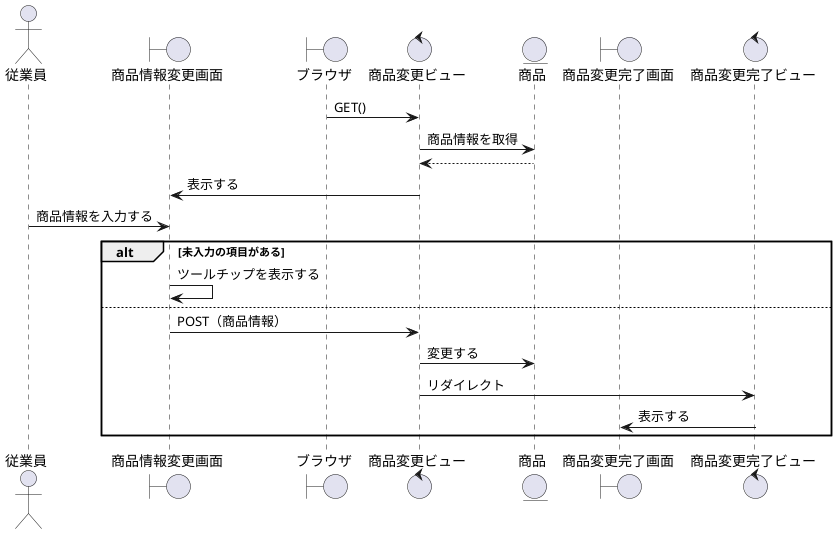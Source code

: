 @startuml syouhin_henkou
actor "従業員" as act
boundary "商品情報変更画面" as shb
boundary "ブラウザ" as brz
control "商品変更ビュー" as shc
entity "商品" as product
boundary "商品変更完了画面" as shkb
control "商品変更完了ビュー" as shkc

' 商品の主キーを()の中に入れる
shc <- brz: GET()
shc -> product: 商品情報を取得
shc <-- product:
shb <- shc: 表示する
act -> shb: 商品情報を入力する

alt 未入力の項目がある
    
    shb -> shb: ツールチップを表示する
else
    shb -> shc: POST（商品情報）

    shc -> product: 変更する
    shc -> shkc: リダイレクト 
    shkc -> shkb: 表示する
end
@enduml